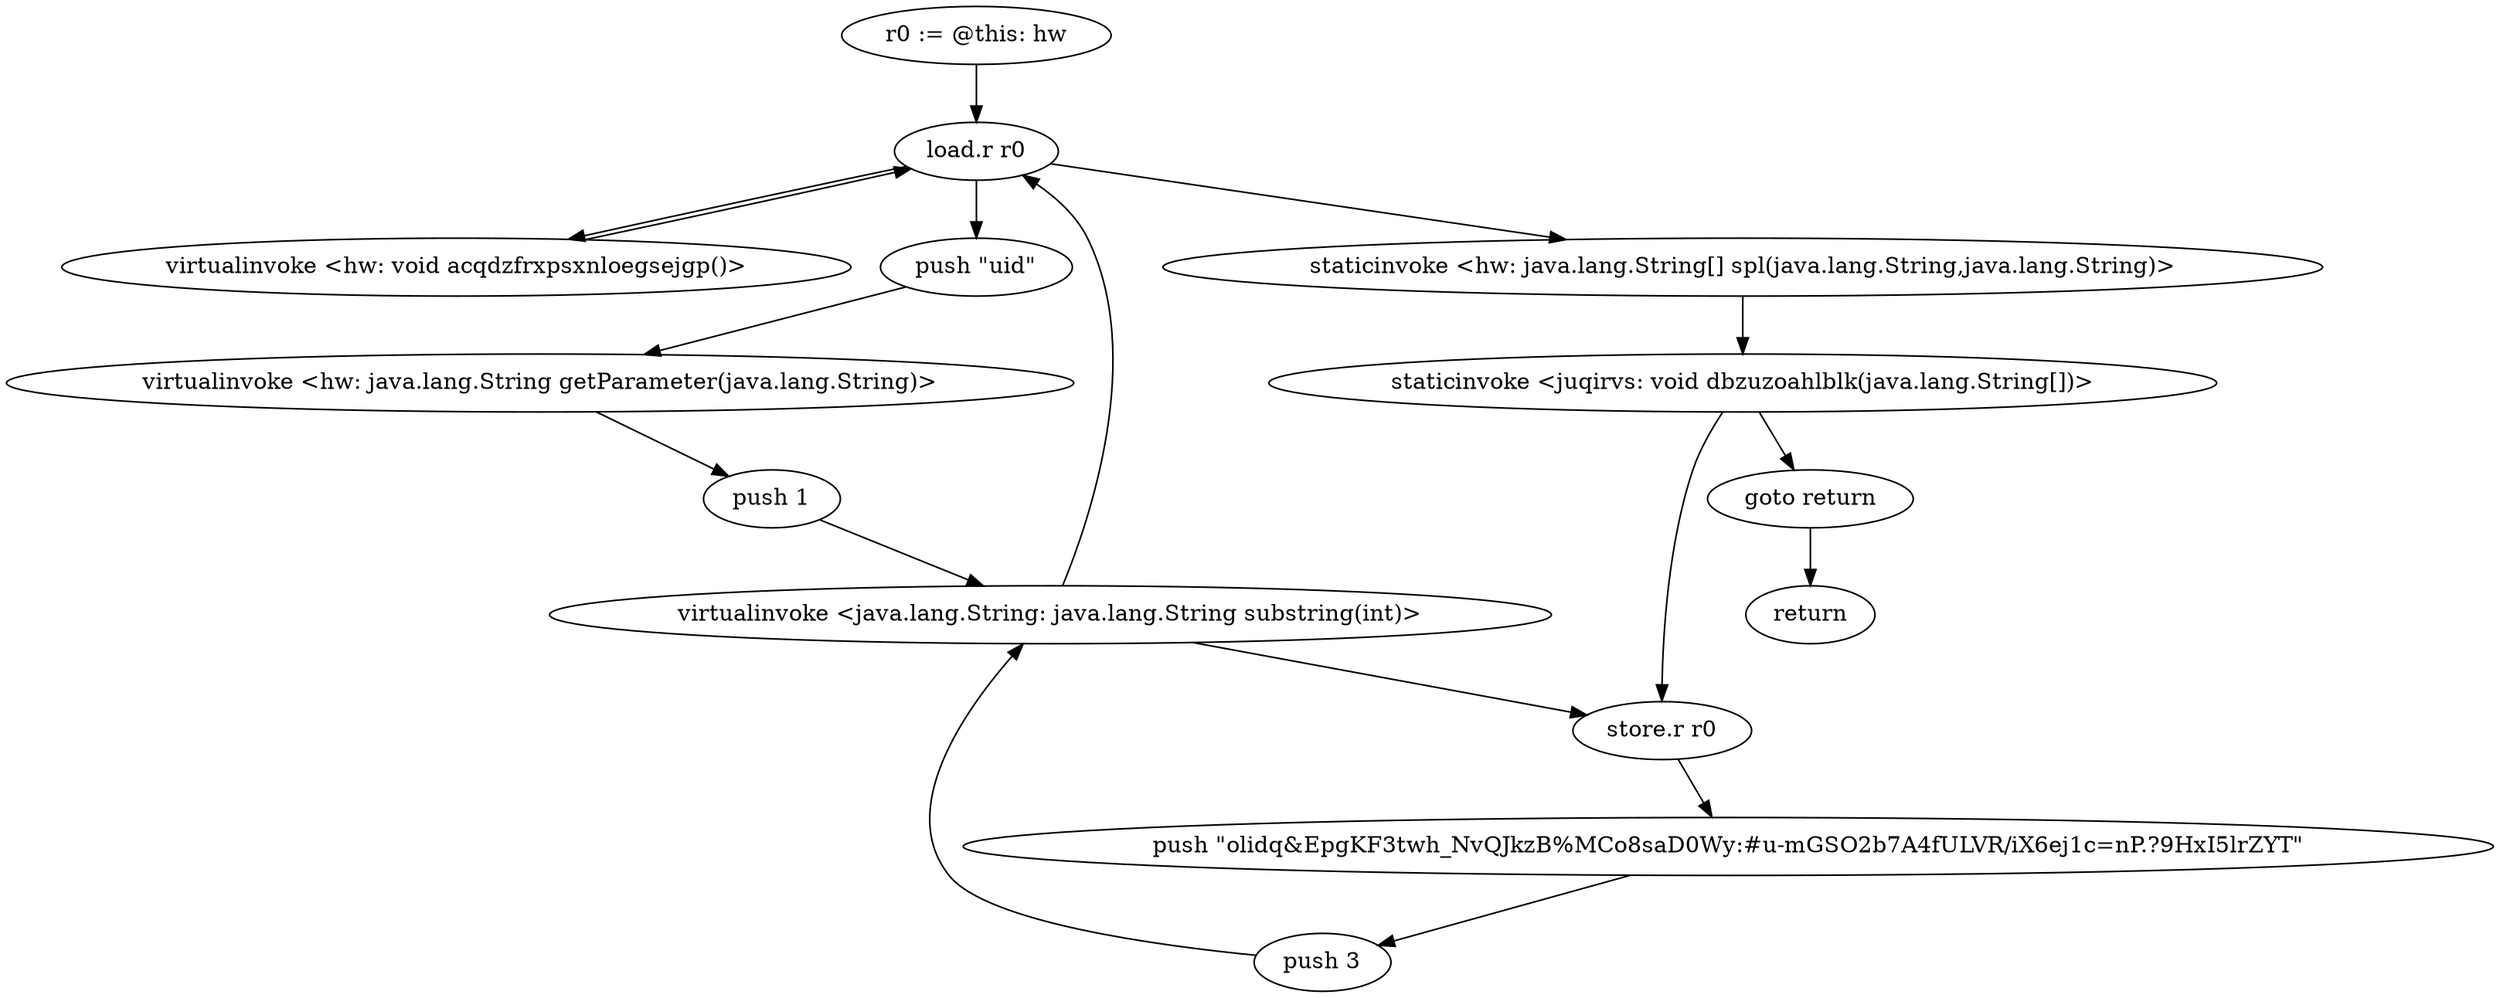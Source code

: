 digraph "" {
    "r0 := @this: hw"
    "load.r r0"
    "r0 := @this: hw"->"load.r r0";
    "virtualinvoke <hw: void acqdzfrxpsxnloegsejgp()>"
    "load.r r0"->"virtualinvoke <hw: void acqdzfrxpsxnloegsejgp()>";
    "virtualinvoke <hw: void acqdzfrxpsxnloegsejgp()>"->"load.r r0";
    "push \"uid\""
    "load.r r0"->"push \"uid\"";
    "virtualinvoke <hw: java.lang.String getParameter(java.lang.String)>"
    "push \"uid\""->"virtualinvoke <hw: java.lang.String getParameter(java.lang.String)>";
    "push 1"
    "virtualinvoke <hw: java.lang.String getParameter(java.lang.String)>"->"push 1";
    "virtualinvoke <java.lang.String: java.lang.String substring(int)>"
    "push 1"->"virtualinvoke <java.lang.String: java.lang.String substring(int)>";
    "store.r r0"
    "virtualinvoke <java.lang.String: java.lang.String substring(int)>"->"store.r r0";
    "push \"olidq&EpgKF3twh_NvQJkzB%MCo8saD0Wy:#u-mGSO2b7A4fULVR/iX6ej1c=nP.?9HxI5lrZYT\""
    "store.r r0"->"push \"olidq&EpgKF3twh_NvQJkzB%MCo8saD0Wy:#u-mGSO2b7A4fULVR/iX6ej1c=nP.?9HxI5lrZYT\"";
    "push 3"
    "push \"olidq&EpgKF3twh_NvQJkzB%MCo8saD0Wy:#u-mGSO2b7A4fULVR/iX6ej1c=nP.?9HxI5lrZYT\""->"push 3";
    "push 3"->"virtualinvoke <java.lang.String: java.lang.String substring(int)>";
    "virtualinvoke <java.lang.String: java.lang.String substring(int)>"->"load.r r0";
    "staticinvoke <hw: java.lang.String[] spl(java.lang.String,java.lang.String)>"
    "load.r r0"->"staticinvoke <hw: java.lang.String[] spl(java.lang.String,java.lang.String)>";
    "staticinvoke <juqirvs: void dbzuzoahlblk(java.lang.String[])>"
    "staticinvoke <hw: java.lang.String[] spl(java.lang.String,java.lang.String)>"->"staticinvoke <juqirvs: void dbzuzoahlblk(java.lang.String[])>";
    "goto return"
    "staticinvoke <juqirvs: void dbzuzoahlblk(java.lang.String[])>"->"goto return";
    "return"
    "goto return"->"return";
    "staticinvoke <juqirvs: void dbzuzoahlblk(java.lang.String[])>"->"store.r r0";
}
